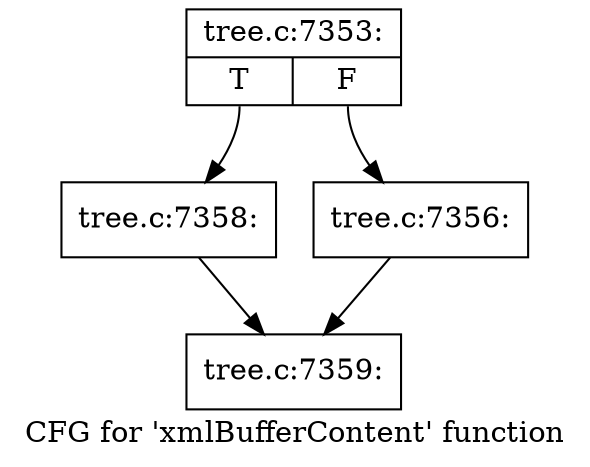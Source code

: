 digraph "CFG for 'xmlBufferContent' function" {
	label="CFG for 'xmlBufferContent' function";

	Node0x55ad0bdf5fc0 [shape=record,label="{tree.c:7353:|{<s0>T|<s1>F}}"];
	Node0x55ad0bdf5fc0:s0 -> Node0x55ad0bdf83b0;
	Node0x55ad0bdf5fc0:s1 -> Node0x55ad0bdf5bd0;
	Node0x55ad0bdf5bd0 [shape=record,label="{tree.c:7356:}"];
	Node0x55ad0bdf5bd0 -> Node0x55ad0bdf8cd0;
	Node0x55ad0bdf83b0 [shape=record,label="{tree.c:7358:}"];
	Node0x55ad0bdf83b0 -> Node0x55ad0bdf8cd0;
	Node0x55ad0bdf8cd0 [shape=record,label="{tree.c:7359:}"];
}
